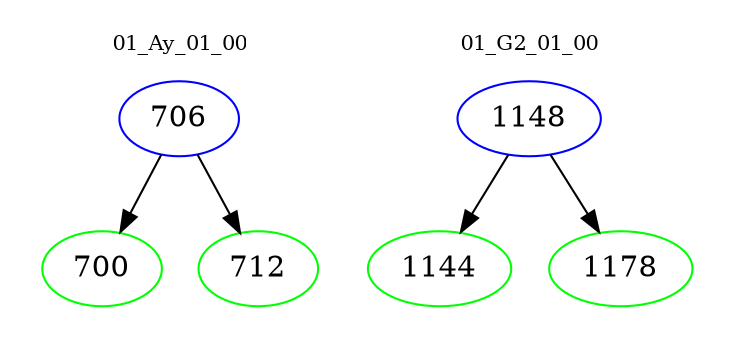 digraph{
subgraph cluster_0 {
color = white
label = "01_Ay_01_00";
fontsize=10;
T0_706 [label="706", color="blue"]
T0_706 -> T0_700 [color="black"]
T0_700 [label="700", color="green"]
T0_706 -> T0_712 [color="black"]
T0_712 [label="712", color="green"]
}
subgraph cluster_1 {
color = white
label = "01_G2_01_00";
fontsize=10;
T1_1148 [label="1148", color="blue"]
T1_1148 -> T1_1144 [color="black"]
T1_1144 [label="1144", color="green"]
T1_1148 -> T1_1178 [color="black"]
T1_1178 [label="1178", color="green"]
}
}
